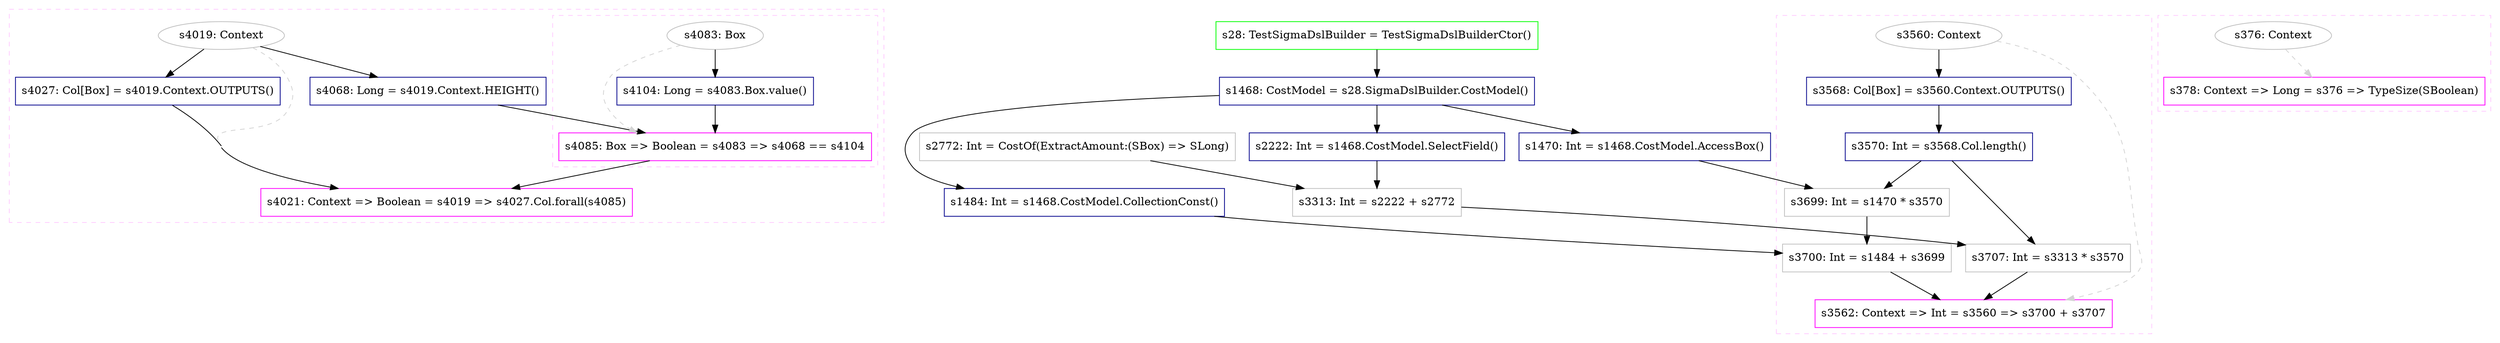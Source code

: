 digraph "lam4" {
concentrate=true
node [style=filled, fillcolor=orangered]

subgraph cluster_s4021 {
style=dashed; color="#FFCCFF"
"s4019" [
label="s4019: Context"
shape=oval, color=gray, tooltip="s4019:Context", style=filled, fillcolor=white
]
"s4021" [
label="s4021: Context => Boolean = s4019 => s4027.Col.forall(s4085)"
shape=box, color=magenta, tooltip="s4021:Context => Boolean", style=filled, fillcolor=white
]
{rank=source; s4019}
"s4027" [
label="s4027: Col[Box] = s4019.Context.OUTPUTS()"
shape=box, color=darkblue, tooltip="s4027:Col[Box]", style=filled, fillcolor=white
]
"s4068" [
label="s4068: Long = s4019.Context.HEIGHT()"
shape=box, color=darkblue, tooltip="s4068:Long", style=filled, fillcolor=white
]
subgraph cluster_s4085 {
style=dashed; color="#FFCCFF"
"s4083" [
label="s4083: Box"
shape=oval, color=gray, tooltip="s4083:Box", style=filled, fillcolor=white
]
"s4085" [
label="s4085: Box => Boolean = s4083 => s4068 == s4104"
shape=box, color=magenta, tooltip="s4085:Box => Boolean", style=filled, fillcolor=white
]
{rank=source; s4083}
"s4104" [
label="s4104: Long = s4083.Box.value()"
shape=box, color=darkblue, tooltip="s4104:Long", style=filled, fillcolor=white
]
{rank=sink; s4085}
}
{rank=sink; s4021}
}
"s28" [
label="s28: TestSigmaDslBuilder = TestSigmaDslBuilderCtor()"
shape=box, color=green, tooltip="s28:TestSigmaDslBuilder", style=filled, fillcolor=white
]
"s1468" [
label="s1468: CostModel = s28.SigmaDslBuilder.CostModel()"
shape=box, color=darkblue, tooltip="s1468:CostModel", style=filled, fillcolor=white
]
"s2222" [
label="s2222: Int = s1468.CostModel.SelectField()"
shape=box, color=darkblue, tooltip="s2222:Int", style=filled, fillcolor=white
]
"s2772" [
label="s2772: Int = CostOf(ExtractAmount:(SBox) => SLong)"
shape=box, color=gray, tooltip="s2772:Int", style=filled, fillcolor=white
]
"s3313" [
label="s3313: Int = s2222 + s2772"
shape=box, color=gray, tooltip="s3313:Int", style=filled, fillcolor=white
]
"s1470" [
label="s1470: Int = s1468.CostModel.AccessBox()"
shape=box, color=darkblue, tooltip="s1470:Int", style=filled, fillcolor=white
]
"s1484" [
label="s1484: Int = s1468.CostModel.CollectionConst()"
shape=box, color=darkblue, tooltip="s1484:Int", style=filled, fillcolor=white
]
subgraph cluster_s3562 {
style=dashed; color="#FFCCFF"
"s3560" [
label="s3560: Context"
shape=oval, color=gray, tooltip="s3560:Context", style=filled, fillcolor=white
]
"s3562" [
label="s3562: Context => Int = s3560 => s3700 + s3707"
shape=box, color=magenta, tooltip="s3562:Context => Int", style=filled, fillcolor=white
]
{rank=source; s3560}
"s3568" [
label="s3568: Col[Box] = s3560.Context.OUTPUTS()"
shape=box, color=darkblue, tooltip="s3568:Col[Box]", style=filled, fillcolor=white
]
"s3570" [
label="s3570: Int = s3568.Col.length()"
shape=box, color=darkblue, tooltip="s3570:Int", style=filled, fillcolor=white
]
"s3699" [
label="s3699: Int = s1470 * s3570"
shape=box, color=gray, tooltip="s3699:Int", style=filled, fillcolor=white
]
"s3700" [
label="s3700: Int = s1484 + s3699"
shape=box, color=gray, tooltip="s3700:Int", style=filled, fillcolor=white
]
"s3707" [
label="s3707: Int = s3313 * s3570"
shape=box, color=gray, tooltip="s3707:Int", style=filled, fillcolor=white
]
{rank=sink; s3562}
}
subgraph cluster_s378 {
style=dashed; color="#FFCCFF"
"s376" [
label="s376: Context"
shape=oval, color=gray, tooltip="s376:Context", style=filled, fillcolor=white
]
"s378" [
label="s378: Context => Long = s376 => TypeSize(SBoolean)"
shape=box, color=magenta, tooltip="s378:Context => Long", style=filled, fillcolor=white
]
{rank=source; s376}
{rank=sink; s378}
}
"s3560" -> "s3562" [style=dashed, color=lightgray, weight=0]
"s3700" -> "s3562" [style=solid]
"s3707" -> "s3562" [style=solid]
"s2222" -> "s3313" [style=solid]
"s2772" -> "s3313" [style=solid]
"s1468" -> "s2222" [style=solid]
"s1468" -> "s1470" [style=solid]
"s4019" -> "s4021" [style=dashed, color=lightgray, weight=0]
"s4027" -> "s4021" [style=solid]
"s4085" -> "s4021" [style=solid]
"s4083" -> "s4104" [style=solid]
"s4019" -> "s4027" [style=solid]
"s1470" -> "s3699" [style=solid]
"s3570" -> "s3699" [style=solid]
"s4019" -> "s4068" [style=solid]
"s3313" -> "s3707" [style=solid]
"s3570" -> "s3707" [style=solid]
"s1484" -> "s3700" [style=solid]
"s3699" -> "s3700" [style=solid]
"s3560" -> "s3568" [style=solid]
"s4083" -> "s4085" [style=dashed, color=lightgray, weight=0]
"s4068" -> "s4085" [style=solid]
"s4104" -> "s4085" [style=solid]
"s1468" -> "s1484" [style=solid]
"s376" -> "s378" [style=dashed, color=lightgray, weight=0]
"s3568" -> "s3570" [style=solid]
"s28" -> "s1468" [style=solid]
}
